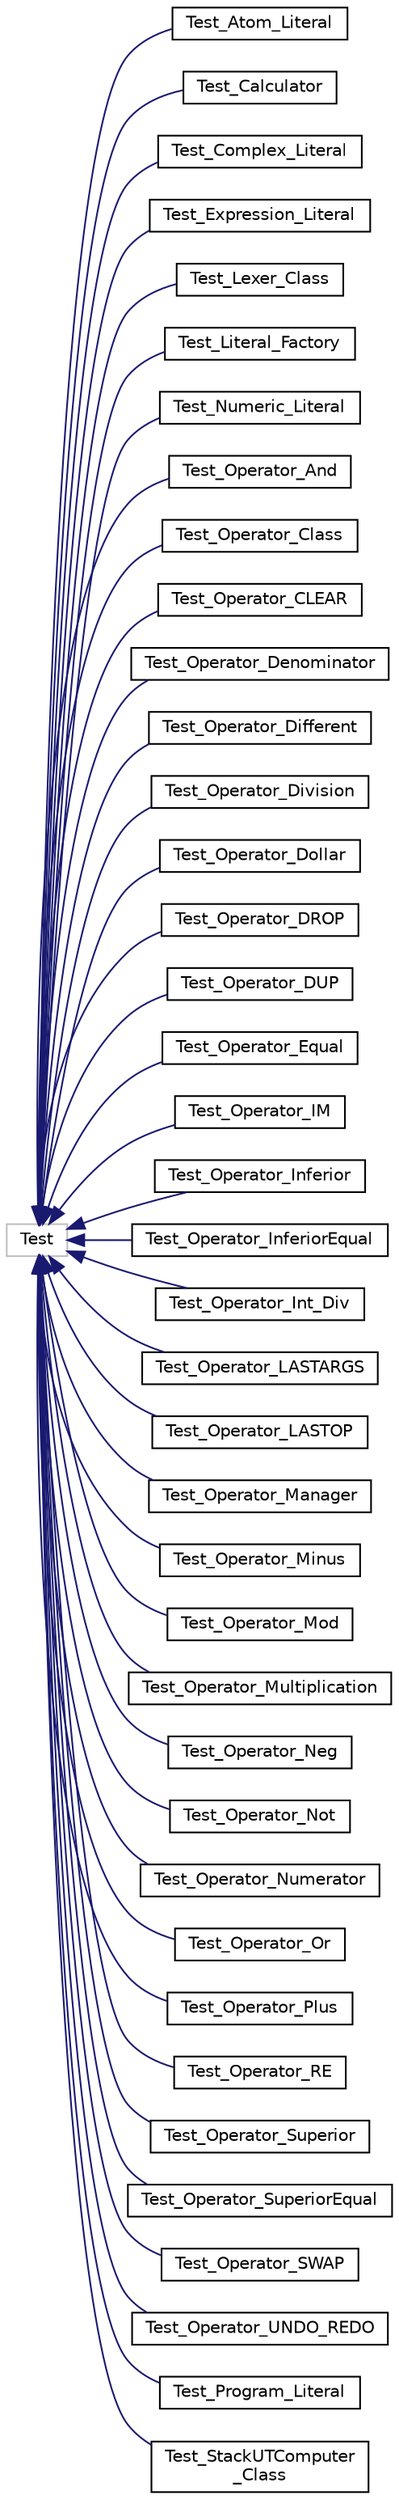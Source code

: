 digraph "Graphical Class Hierarchy"
{
  edge [fontname="Helvetica",fontsize="10",labelfontname="Helvetica",labelfontsize="10"];
  node [fontname="Helvetica",fontsize="10",shape=record];
  rankdir="LR";
  Node1 [label="Test",height=0.2,width=0.4,color="grey75", fillcolor="white", style="filled"];
  Node1 -> Node2 [dir="back",color="midnightblue",fontsize="10",style="solid",fontname="Helvetica"];
  Node2 [label="Test_Atom_Literal",height=0.2,width=0.4,color="black", fillcolor="white", style="filled",URL="$class_test___atom___literal.html"];
  Node1 -> Node3 [dir="back",color="midnightblue",fontsize="10",style="solid",fontname="Helvetica"];
  Node3 [label="Test_Calculator",height=0.2,width=0.4,color="black", fillcolor="white", style="filled",URL="$class_test___calculator.html"];
  Node1 -> Node4 [dir="back",color="midnightblue",fontsize="10",style="solid",fontname="Helvetica"];
  Node4 [label="Test_Complex_Literal",height=0.2,width=0.4,color="black", fillcolor="white", style="filled",URL="$class_test___complex___literal.html"];
  Node1 -> Node5 [dir="back",color="midnightblue",fontsize="10",style="solid",fontname="Helvetica"];
  Node5 [label="Test_Expression_Literal",height=0.2,width=0.4,color="black", fillcolor="white", style="filled",URL="$class_test___expression___literal.html"];
  Node1 -> Node6 [dir="back",color="midnightblue",fontsize="10",style="solid",fontname="Helvetica"];
  Node6 [label="Test_Lexer_Class",height=0.2,width=0.4,color="black", fillcolor="white", style="filled",URL="$class_test___lexer___class.html"];
  Node1 -> Node7 [dir="back",color="midnightblue",fontsize="10",style="solid",fontname="Helvetica"];
  Node7 [label="Test_Literal_Factory",height=0.2,width=0.4,color="black", fillcolor="white", style="filled",URL="$class_test___literal___factory.html"];
  Node1 -> Node8 [dir="back",color="midnightblue",fontsize="10",style="solid",fontname="Helvetica"];
  Node8 [label="Test_Numeric_Literal",height=0.2,width=0.4,color="black", fillcolor="white", style="filled",URL="$class_test___numeric___literal.html"];
  Node1 -> Node9 [dir="back",color="midnightblue",fontsize="10",style="solid",fontname="Helvetica"];
  Node9 [label="Test_Operator_And",height=0.2,width=0.4,color="black", fillcolor="white", style="filled",URL="$class_test___operator___and.html"];
  Node1 -> Node10 [dir="back",color="midnightblue",fontsize="10",style="solid",fontname="Helvetica"];
  Node10 [label="Test_Operator_Class",height=0.2,width=0.4,color="black", fillcolor="white", style="filled",URL="$class_test___operator___class.html"];
  Node1 -> Node11 [dir="back",color="midnightblue",fontsize="10",style="solid",fontname="Helvetica"];
  Node11 [label="Test_Operator_CLEAR",height=0.2,width=0.4,color="black", fillcolor="white", style="filled",URL="$class_test___operator___c_l_e_a_r.html"];
  Node1 -> Node12 [dir="back",color="midnightblue",fontsize="10",style="solid",fontname="Helvetica"];
  Node12 [label="Test_Operator_Denominator",height=0.2,width=0.4,color="black", fillcolor="white", style="filled",URL="$class_test___operator___denominator.html"];
  Node1 -> Node13 [dir="back",color="midnightblue",fontsize="10",style="solid",fontname="Helvetica"];
  Node13 [label="Test_Operator_Different",height=0.2,width=0.4,color="black", fillcolor="white", style="filled",URL="$class_test___operator___different.html"];
  Node1 -> Node14 [dir="back",color="midnightblue",fontsize="10",style="solid",fontname="Helvetica"];
  Node14 [label="Test_Operator_Division",height=0.2,width=0.4,color="black", fillcolor="white", style="filled",URL="$class_test___operator___division.html"];
  Node1 -> Node15 [dir="back",color="midnightblue",fontsize="10",style="solid",fontname="Helvetica"];
  Node15 [label="Test_Operator_Dollar",height=0.2,width=0.4,color="black", fillcolor="white", style="filled",URL="$class_test___operator___dollar.html"];
  Node1 -> Node16 [dir="back",color="midnightblue",fontsize="10",style="solid",fontname="Helvetica"];
  Node16 [label="Test_Operator_DROP",height=0.2,width=0.4,color="black", fillcolor="white", style="filled",URL="$class_test___operator___d_r_o_p.html"];
  Node1 -> Node17 [dir="back",color="midnightblue",fontsize="10",style="solid",fontname="Helvetica"];
  Node17 [label="Test_Operator_DUP",height=0.2,width=0.4,color="black", fillcolor="white", style="filled",URL="$class_test___operator___d_u_p.html"];
  Node1 -> Node18 [dir="back",color="midnightblue",fontsize="10",style="solid",fontname="Helvetica"];
  Node18 [label="Test_Operator_Equal",height=0.2,width=0.4,color="black", fillcolor="white", style="filled",URL="$class_test___operator___equal.html"];
  Node1 -> Node19 [dir="back",color="midnightblue",fontsize="10",style="solid",fontname="Helvetica"];
  Node19 [label="Test_Operator_IM",height=0.2,width=0.4,color="black", fillcolor="white", style="filled",URL="$class_test___operator___i_m.html"];
  Node1 -> Node20 [dir="back",color="midnightblue",fontsize="10",style="solid",fontname="Helvetica"];
  Node20 [label="Test_Operator_Inferior",height=0.2,width=0.4,color="black", fillcolor="white", style="filled",URL="$class_test___operator___inferior.html"];
  Node1 -> Node21 [dir="back",color="midnightblue",fontsize="10",style="solid",fontname="Helvetica"];
  Node21 [label="Test_Operator_InferiorEqual",height=0.2,width=0.4,color="black", fillcolor="white", style="filled",URL="$class_test___operator___inferior_equal.html"];
  Node1 -> Node22 [dir="back",color="midnightblue",fontsize="10",style="solid",fontname="Helvetica"];
  Node22 [label="Test_Operator_Int_Div",height=0.2,width=0.4,color="black", fillcolor="white", style="filled",URL="$class_test___operator___int___div.html"];
  Node1 -> Node23 [dir="back",color="midnightblue",fontsize="10",style="solid",fontname="Helvetica"];
  Node23 [label="Test_Operator_LASTARGS",height=0.2,width=0.4,color="black", fillcolor="white", style="filled",URL="$class_test___operator___l_a_s_t_a_r_g_s.html"];
  Node1 -> Node24 [dir="back",color="midnightblue",fontsize="10",style="solid",fontname="Helvetica"];
  Node24 [label="Test_Operator_LASTOP",height=0.2,width=0.4,color="black", fillcolor="white", style="filled",URL="$class_test___operator___l_a_s_t_o_p.html"];
  Node1 -> Node25 [dir="back",color="midnightblue",fontsize="10",style="solid",fontname="Helvetica"];
  Node25 [label="Test_Operator_Manager",height=0.2,width=0.4,color="black", fillcolor="white", style="filled",URL="$class_test___operator___manager.html"];
  Node1 -> Node26 [dir="back",color="midnightblue",fontsize="10",style="solid",fontname="Helvetica"];
  Node26 [label="Test_Operator_Minus",height=0.2,width=0.4,color="black", fillcolor="white", style="filled",URL="$class_test___operator___minus.html"];
  Node1 -> Node27 [dir="back",color="midnightblue",fontsize="10",style="solid",fontname="Helvetica"];
  Node27 [label="Test_Operator_Mod",height=0.2,width=0.4,color="black", fillcolor="white", style="filled",URL="$class_test___operator___mod.html"];
  Node1 -> Node28 [dir="back",color="midnightblue",fontsize="10",style="solid",fontname="Helvetica"];
  Node28 [label="Test_Operator_Multiplication",height=0.2,width=0.4,color="black", fillcolor="white", style="filled",URL="$class_test___operator___multiplication.html"];
  Node1 -> Node29 [dir="back",color="midnightblue",fontsize="10",style="solid",fontname="Helvetica"];
  Node29 [label="Test_Operator_Neg",height=0.2,width=0.4,color="black", fillcolor="white", style="filled",URL="$class_test___operator___neg.html"];
  Node1 -> Node30 [dir="back",color="midnightblue",fontsize="10",style="solid",fontname="Helvetica"];
  Node30 [label="Test_Operator_Not",height=0.2,width=0.4,color="black", fillcolor="white", style="filled",URL="$class_test___operator___not.html"];
  Node1 -> Node31 [dir="back",color="midnightblue",fontsize="10",style="solid",fontname="Helvetica"];
  Node31 [label="Test_Operator_Numerator",height=0.2,width=0.4,color="black", fillcolor="white", style="filled",URL="$class_test___operator___numerator.html"];
  Node1 -> Node32 [dir="back",color="midnightblue",fontsize="10",style="solid",fontname="Helvetica"];
  Node32 [label="Test_Operator_Or",height=0.2,width=0.4,color="black", fillcolor="white", style="filled",URL="$class_test___operator___or.html"];
  Node1 -> Node33 [dir="back",color="midnightblue",fontsize="10",style="solid",fontname="Helvetica"];
  Node33 [label="Test_Operator_Plus",height=0.2,width=0.4,color="black", fillcolor="white", style="filled",URL="$class_test___operator___plus.html"];
  Node1 -> Node34 [dir="back",color="midnightblue",fontsize="10",style="solid",fontname="Helvetica"];
  Node34 [label="Test_Operator_RE",height=0.2,width=0.4,color="black", fillcolor="white", style="filled",URL="$class_test___operator___r_e.html"];
  Node1 -> Node35 [dir="back",color="midnightblue",fontsize="10",style="solid",fontname="Helvetica"];
  Node35 [label="Test_Operator_Superior",height=0.2,width=0.4,color="black", fillcolor="white", style="filled",URL="$class_test___operator___superior.html"];
  Node1 -> Node36 [dir="back",color="midnightblue",fontsize="10",style="solid",fontname="Helvetica"];
  Node36 [label="Test_Operator_SuperiorEqual",height=0.2,width=0.4,color="black", fillcolor="white", style="filled",URL="$class_test___operator___superior_equal.html"];
  Node1 -> Node37 [dir="back",color="midnightblue",fontsize="10",style="solid",fontname="Helvetica"];
  Node37 [label="Test_Operator_SWAP",height=0.2,width=0.4,color="black", fillcolor="white", style="filled",URL="$class_test___operator___s_w_a_p.html"];
  Node1 -> Node38 [dir="back",color="midnightblue",fontsize="10",style="solid",fontname="Helvetica"];
  Node38 [label="Test_Operator_UNDO_REDO",height=0.2,width=0.4,color="black", fillcolor="white", style="filled",URL="$class_test___operator___u_n_d_o___r_e_d_o.html"];
  Node1 -> Node39 [dir="back",color="midnightblue",fontsize="10",style="solid",fontname="Helvetica"];
  Node39 [label="Test_Program_Literal",height=0.2,width=0.4,color="black", fillcolor="white", style="filled",URL="$class_test___program___literal.html"];
  Node1 -> Node40 [dir="back",color="midnightblue",fontsize="10",style="solid",fontname="Helvetica"];
  Node40 [label="Test_StackUTComputer\l_Class",height=0.2,width=0.4,color="black", fillcolor="white", style="filled",URL="$class_test___stack_u_t_computer___class.html"];
}
